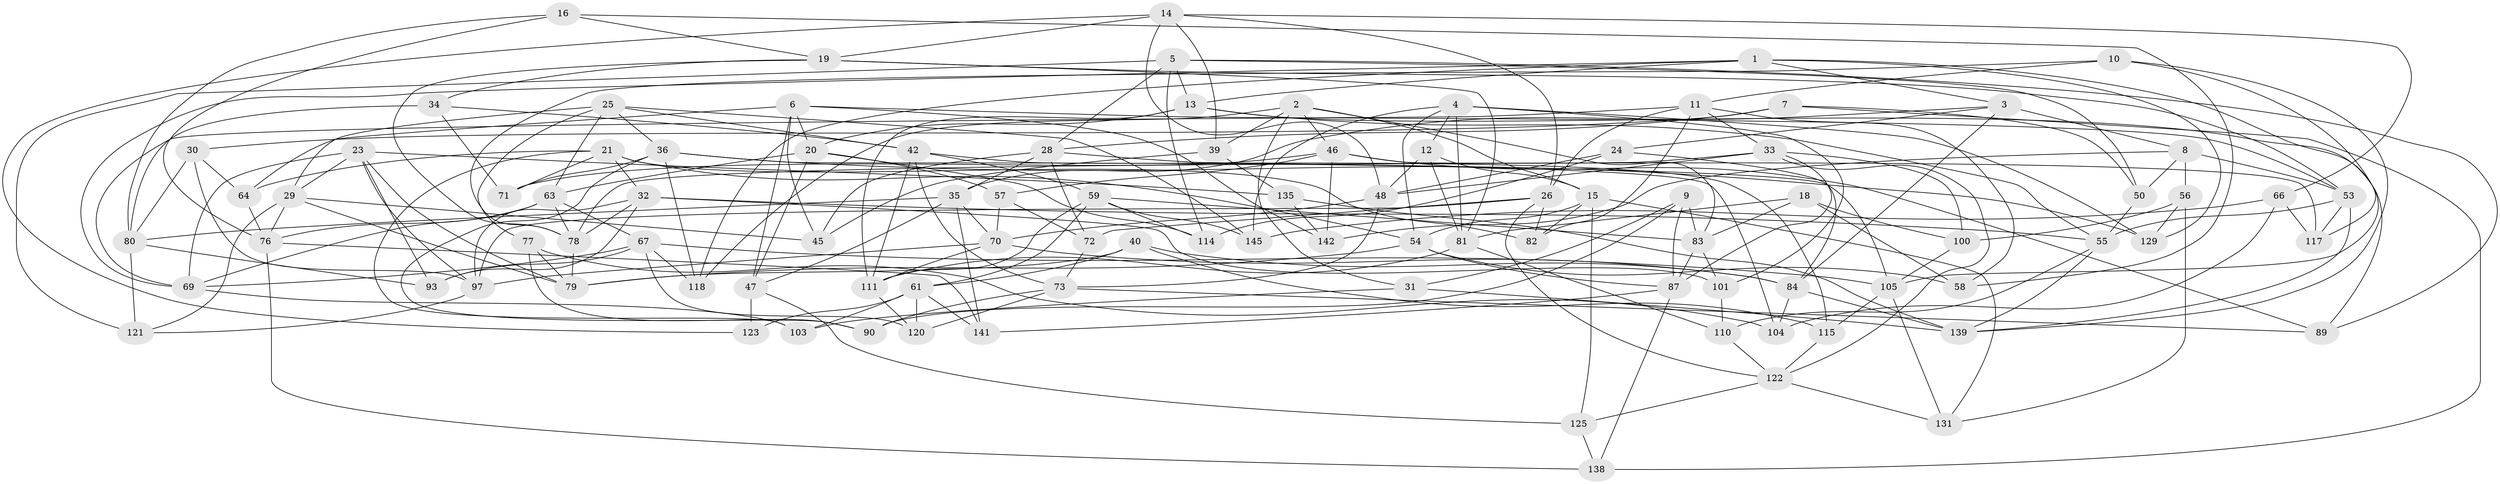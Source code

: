// Generated by graph-tools (version 1.1) at 2025/24/03/03/25 07:24:23]
// undirected, 96 vertices, 240 edges
graph export_dot {
graph [start="1"]
  node [color=gray90,style=filled];
  1 [super="+37"];
  2 [super="+88"];
  3 [super="+38"];
  4 [super="+22"];
  5 [super="+68"];
  6 [super="+44"];
  7;
  8 [super="+17"];
  9;
  10;
  11 [super="+60"];
  12;
  13 [super="+130"];
  14 [super="+119"];
  15 [super="+85"];
  16;
  18;
  19 [super="+62"];
  20 [super="+74"];
  21 [super="+124"];
  23 [super="+27"];
  24;
  25 [super="+99"];
  26 [super="+52"];
  28 [super="+41"];
  29 [super="+51"];
  30;
  31;
  32 [super="+98"];
  33 [super="+136"];
  34;
  35 [super="+43"];
  36 [super="+49"];
  39;
  40;
  42 [super="+102"];
  45;
  46 [super="+92"];
  47 [super="+108"];
  48 [super="+65"];
  50;
  53 [super="+109"];
  54 [super="+133"];
  55 [super="+95"];
  56;
  57;
  58;
  59 [super="+113"];
  61 [super="+96"];
  63 [super="+126"];
  64;
  66;
  67 [super="+86"];
  69 [super="+75"];
  70 [super="+91"];
  71;
  72;
  73 [super="+116"];
  76 [super="+134"];
  77;
  78 [super="+132"];
  79 [super="+94"];
  80 [super="+106"];
  81 [super="+112"];
  82;
  83 [super="+128"];
  84 [super="+140"];
  87 [super="+107"];
  89;
  90;
  93;
  97 [super="+127"];
  100;
  101;
  103;
  104;
  105 [super="+143"];
  110;
  111 [super="+146"];
  114;
  115;
  117;
  118;
  120;
  121;
  122 [super="+137"];
  123;
  125;
  129;
  131;
  135;
  138;
  139 [super="+144"];
  141;
  142;
  145;
  1 -- 105;
  1 -- 118;
  1 -- 3;
  1 -- 129;
  1 -- 13;
  1 -- 69;
  2 -- 31;
  2 -- 83;
  2 -- 118;
  2 -- 46;
  2 -- 39;
  2 -- 15;
  3 -- 35;
  3 -- 8 [weight=2];
  3 -- 24;
  3 -- 84;
  4 -- 129;
  4 -- 145;
  4 -- 54;
  4 -- 81;
  4 -- 101;
  4 -- 12;
  5 -- 121;
  5 -- 50;
  5 -- 114;
  5 -- 89;
  5 -- 13;
  5 -- 28;
  6 -- 64;
  6 -- 45;
  6 -- 142;
  6 -- 53;
  6 -- 47;
  6 -- 20;
  7 -- 138;
  7 -- 30;
  7 -- 50;
  7 -- 28;
  8 -- 50;
  8 -- 56;
  8 -- 53;
  8 -- 142;
  9 -- 90;
  9 -- 31;
  9 -- 87;
  9 -- 83;
  10 -- 11;
  10 -- 117;
  10 -- 78;
  10 -- 139;
  11 -- 82;
  11 -- 33;
  11 -- 58;
  11 -- 69;
  11 -- 26;
  12 -- 81;
  12 -- 15;
  12 -- 48;
  13 -- 89;
  13 -- 55;
  13 -- 111;
  13 -- 20;
  14 -- 66;
  14 -- 123;
  14 -- 26;
  14 -- 48;
  14 -- 19;
  14 -- 39;
  15 -- 82;
  15 -- 131;
  15 -- 54;
  15 -- 125;
  16 -- 76;
  16 -- 58;
  16 -- 80;
  16 -- 19;
  18 -- 83;
  18 -- 58;
  18 -- 100;
  18 -- 81;
  19 -- 78;
  19 -- 34;
  19 -- 81;
  19 -- 53;
  20 -- 47;
  20 -- 114;
  20 -- 57;
  20 -- 63;
  21 -- 82;
  21 -- 64;
  21 -- 103;
  21 -- 32;
  21 -- 54;
  21 -- 71;
  23 -- 93;
  23 -- 135;
  23 -- 97;
  23 -- 29;
  23 -- 69;
  23 -- 79;
  24 -- 114;
  24 -- 48;
  24 -- 84;
  25 -- 145;
  25 -- 77;
  25 -- 29;
  25 -- 42;
  25 -- 36;
  25 -- 63;
  26 -- 122;
  26 -- 82;
  26 -- 97;
  26 -- 72;
  28 -- 45;
  28 -- 72;
  28 -- 35;
  28 -- 105;
  29 -- 79;
  29 -- 45;
  29 -- 121;
  29 -- 76;
  30 -- 64;
  30 -- 97;
  30 -- 80;
  31 -- 103;
  31 -- 139;
  32 -- 101;
  32 -- 55;
  32 -- 97;
  32 -- 93;
  32 -- 78;
  33 -- 100;
  33 -- 122;
  33 -- 48;
  33 -- 78;
  33 -- 87;
  34 -- 71;
  34 -- 42;
  34 -- 80;
  35 -- 80;
  35 -- 141;
  35 -- 70;
  35 -- 47;
  36 -- 129;
  36 -- 118;
  36 -- 90;
  36 -- 104;
  36 -- 71;
  39 -- 45;
  39 -- 135;
  40 -- 115;
  40 -- 84;
  40 -- 61;
  40 -- 79;
  42 -- 115;
  42 -- 111;
  42 -- 73;
  42 -- 59;
  46 -- 117;
  46 -- 71;
  46 -- 142;
  46 -- 57;
  46 -- 89;
  47 -- 123 [weight=2];
  47 -- 125;
  48 -- 70;
  48 -- 73;
  50 -- 55;
  53 -- 117;
  53 -- 139;
  53 -- 55;
  54 -- 58;
  54 -- 87;
  54 -- 79;
  55 -- 139;
  55 -- 110;
  56 -- 129;
  56 -- 100;
  56 -- 131;
  57 -- 72;
  57 -- 70;
  59 -- 61;
  59 -- 114;
  59 -- 111;
  59 -- 83;
  59 -- 145;
  61 -- 123;
  61 -- 120;
  61 -- 141;
  61 -- 103;
  63 -- 67;
  63 -- 69;
  63 -- 78;
  63 -- 76;
  64 -- 76;
  66 -- 117;
  66 -- 104;
  66 -- 145;
  67 -- 120;
  67 -- 118;
  67 -- 105;
  67 -- 93;
  67 -- 69;
  69 -- 103;
  70 -- 97;
  70 -- 111;
  70 -- 84;
  72 -- 73;
  73 -- 89;
  73 -- 90;
  73 -- 120;
  76 -- 141;
  76 -- 138;
  77 -- 79;
  77 -- 104;
  77 -- 90;
  78 -- 79;
  80 -- 121;
  80 -- 93;
  81 -- 111;
  81 -- 110;
  83 -- 87;
  83 -- 101;
  84 -- 104;
  84 -- 139;
  87 -- 138;
  87 -- 141;
  97 -- 121;
  100 -- 105;
  101 -- 110;
  105 -- 115;
  105 -- 131;
  110 -- 122;
  111 -- 120;
  115 -- 122;
  122 -- 131;
  122 -- 125;
  125 -- 138;
  135 -- 142;
  135 -- 139;
}
